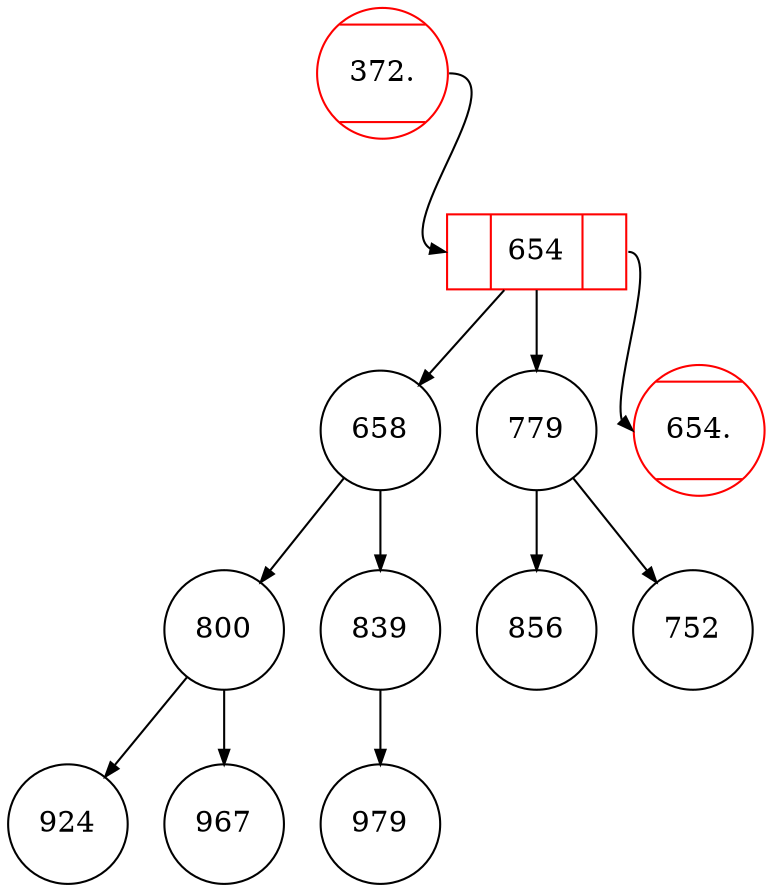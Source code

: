 digraph G {
edge [fontname = "Microsoft YaHei", style=solid, arrowsize=0.7];
654[shape=circle];
654[label="<l> |<m>654|<r> ",shape=record,color=red];
654->658;
654->779;
658[shape=circle];
658->800;
658->839;
779[shape=circle];
779->856;
779->752;
800[shape=circle];
800->924;
800->967;
839[shape=circle];
839->979;
856[shape=circle];
752[shape=circle];
924[shape=circle];
967[shape=circle];
979[shape=circle];
372.[shape=circle,color=red,shape=Mcircle];
372.:e->654:l:w;
654.[shape=circle,color=red,shape=Mcircle];
654:r:e->654.:w;
}